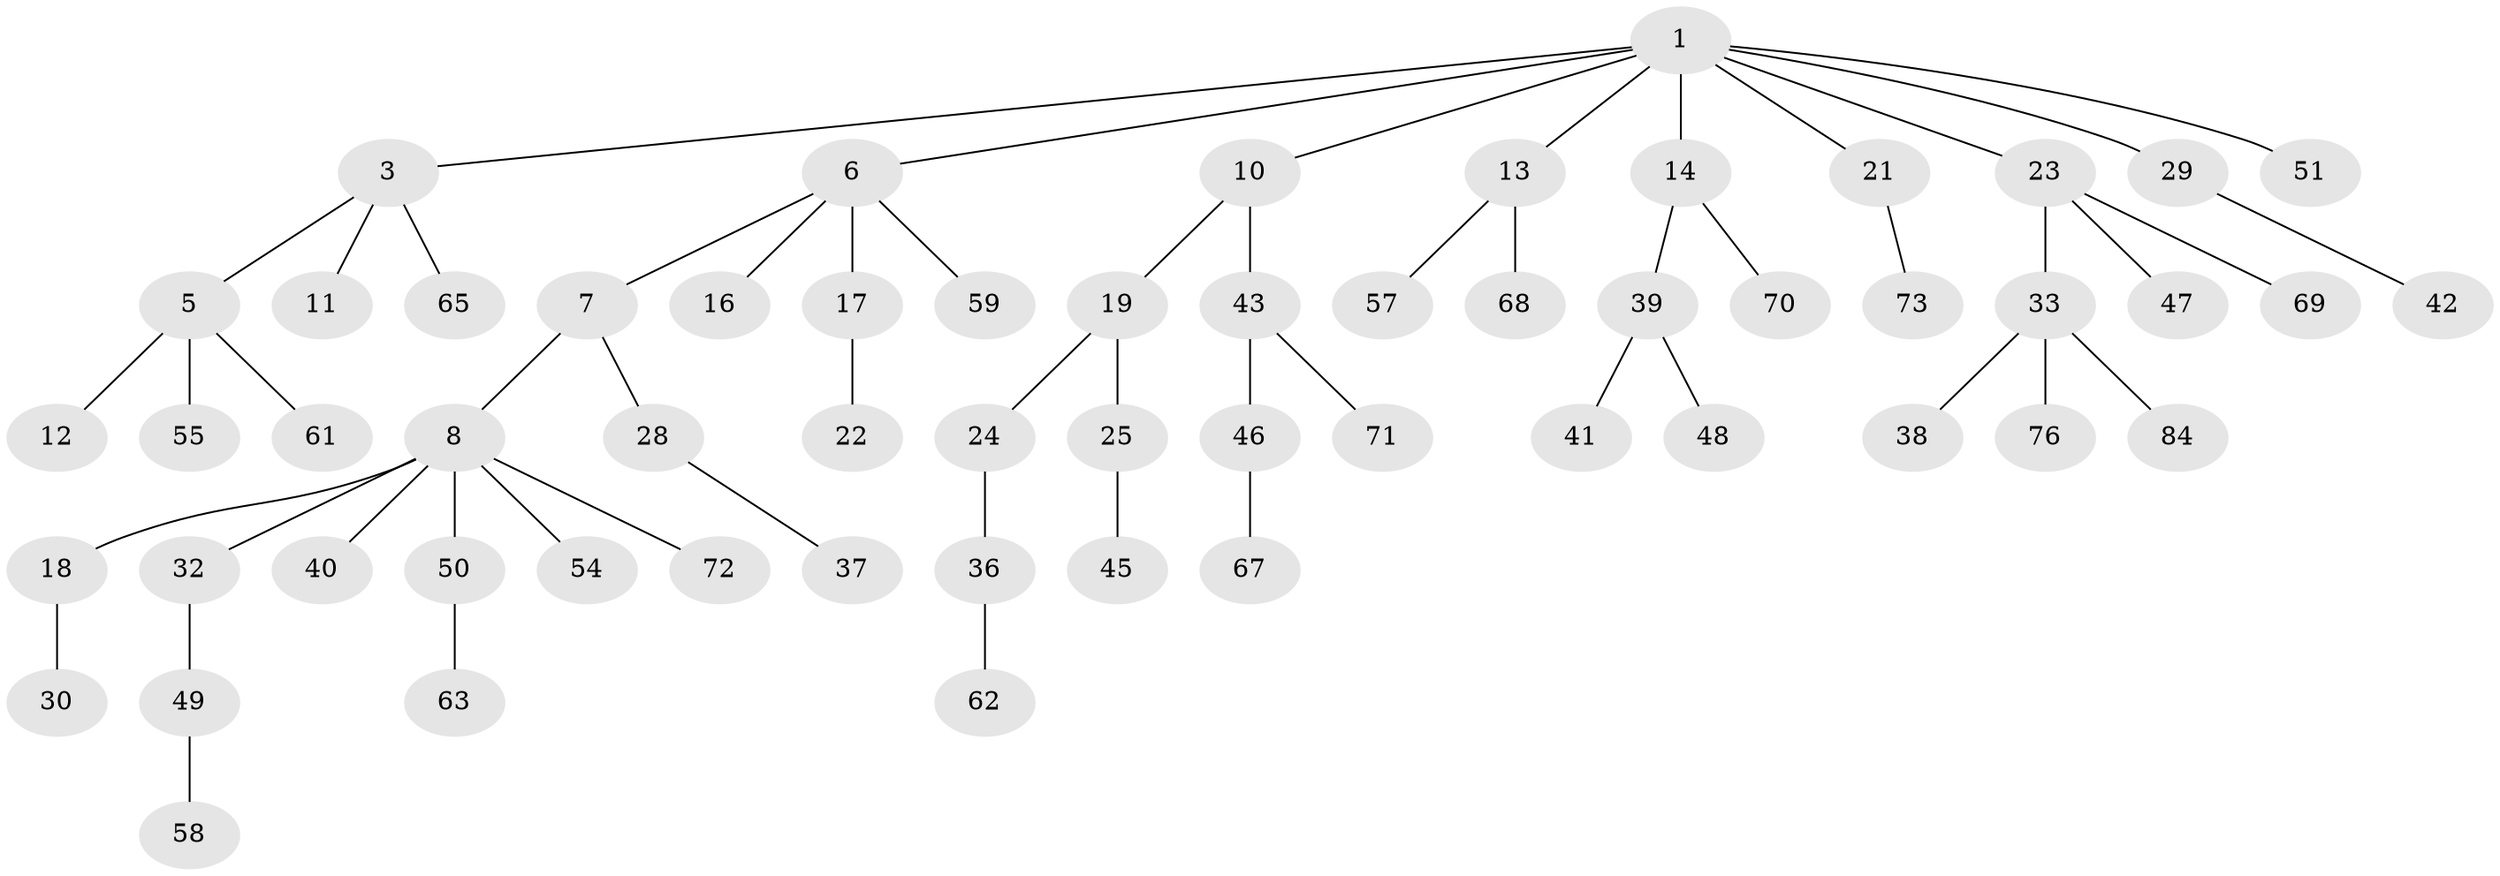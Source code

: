 // original degree distribution, {8: 0.011904761904761904, 3: 0.13095238095238096, 4: 0.10714285714285714, 2: 0.2619047619047619, 5: 0.011904761904761904, 1: 0.47619047619047616}
// Generated by graph-tools (version 1.1) at 2025/11/02/27/25 16:11:26]
// undirected, 58 vertices, 57 edges
graph export_dot {
graph [start="1"]
  node [color=gray90,style=filled];
  1 [super="+2"];
  3 [super="+4"];
  5 [super="+27"];
  6 [super="+15"];
  7;
  8 [super="+9"];
  10;
  11 [super="+74"];
  12;
  13 [super="+64"];
  14;
  16 [super="+53"];
  17 [super="+20"];
  18 [super="+52"];
  19 [super="+83"];
  21 [super="+26"];
  22;
  23 [super="+31"];
  24;
  25;
  28 [super="+82"];
  29;
  30 [super="+35"];
  32;
  33 [super="+34"];
  36;
  37 [super="+44"];
  38 [super="+77"];
  39 [super="+75"];
  40 [super="+78"];
  41;
  42;
  43;
  45;
  46 [super="+56"];
  47 [super="+66"];
  48;
  49;
  50;
  51 [super="+60"];
  54;
  55 [super="+81"];
  57;
  58 [super="+79"];
  59;
  61;
  62;
  63;
  65;
  67;
  68;
  69;
  70;
  71 [super="+80"];
  72;
  73;
  76;
  84;
  1 -- 3;
  1 -- 6;
  1 -- 13;
  1 -- 14;
  1 -- 23;
  1 -- 29;
  1 -- 51;
  1 -- 10;
  1 -- 21;
  3 -- 5;
  3 -- 11;
  3 -- 65;
  5 -- 12;
  5 -- 61;
  5 -- 55;
  6 -- 7;
  6 -- 16;
  6 -- 17;
  6 -- 59;
  7 -- 8;
  7 -- 28;
  8 -- 32;
  8 -- 40;
  8 -- 72;
  8 -- 18;
  8 -- 50;
  8 -- 54;
  10 -- 19;
  10 -- 43;
  13 -- 57;
  13 -- 68;
  14 -- 39;
  14 -- 70;
  17 -- 22;
  18 -- 30;
  19 -- 24;
  19 -- 25;
  21 -- 73;
  23 -- 33;
  23 -- 47;
  23 -- 69;
  24 -- 36;
  25 -- 45;
  28 -- 37;
  29 -- 42;
  32 -- 49;
  33 -- 76;
  33 -- 84;
  33 -- 38;
  36 -- 62;
  39 -- 41;
  39 -- 48;
  43 -- 46;
  43 -- 71;
  46 -- 67;
  49 -- 58;
  50 -- 63;
}
